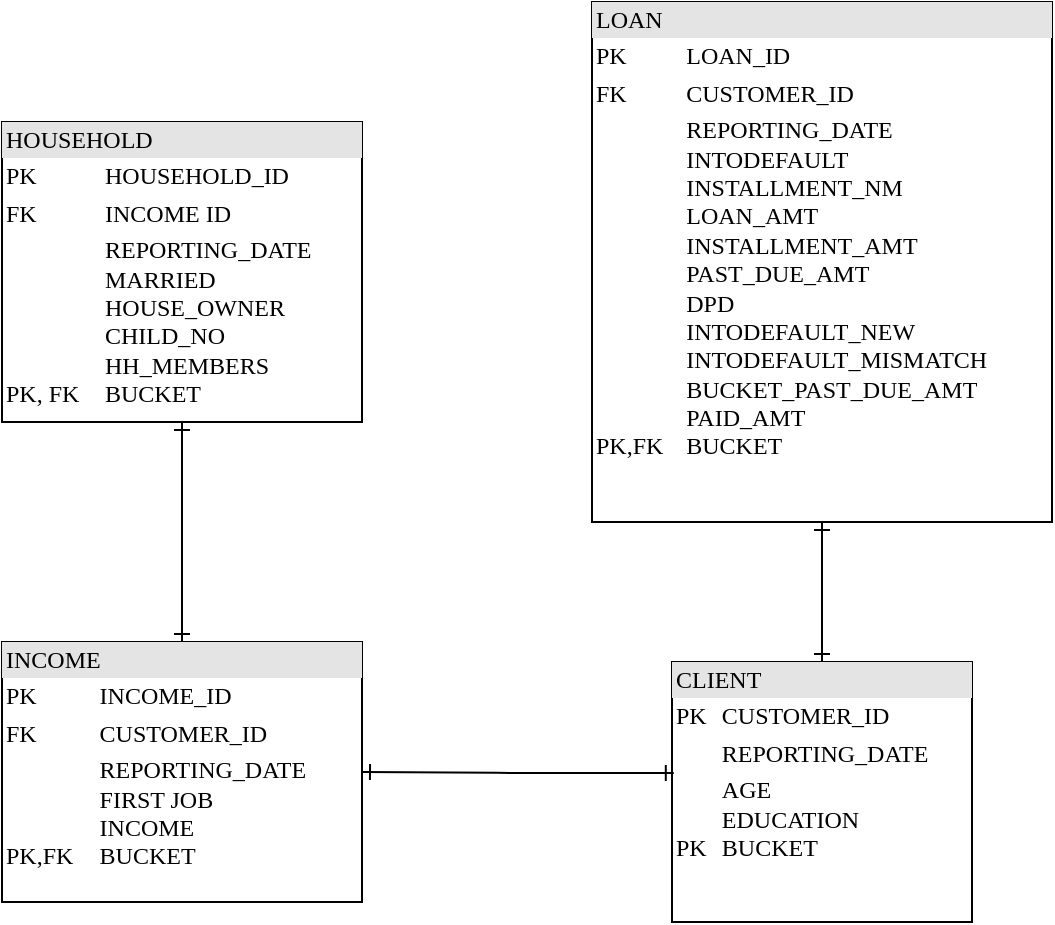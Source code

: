 <mxfile version="24.2.5" type="device">
  <diagram name="Page-1" id="2ca16b54-16f6-2749-3443-fa8db7711227">
    <mxGraphModel dx="1674" dy="780" grid="1" gridSize="10" guides="1" tooltips="1" connect="1" arrows="1" fold="1" page="1" pageScale="1" pageWidth="1100" pageHeight="850" background="none" math="0" shadow="0">
      <root>
        <mxCell id="0" />
        <mxCell id="1" parent="0" />
        <mxCell id="2ed32ef02a7f4228-5" value="&lt;div style=&quot;box-sizing:border-box;width:100%;background:#e4e4e4;padding:2px;&quot;&gt;HOUSEHOLD&lt;/div&gt;&lt;table style=&quot;width:100%;font-size:1em;&quot; cellpadding=&quot;2&quot; cellspacing=&quot;0&quot;&gt;&lt;tbody&gt;&lt;tr&gt;&lt;td&gt;PK&lt;/td&gt;&lt;td&gt;HOUSEHOLD_ID&lt;/td&gt;&lt;/tr&gt;&lt;tr&gt;&lt;td&gt;FK&lt;/td&gt;&lt;td&gt;INCOME ID&lt;/td&gt;&lt;/tr&gt;&lt;tr&gt;&lt;td&gt;&lt;br&gt;&lt;br&gt;&lt;br&gt;&lt;br&gt;&lt;br&gt;PK, FK&lt;/td&gt;&lt;td&gt;REPORTING_DATE&lt;br&gt;MARRIED&lt;br&gt;HOUSE_OWNER&lt;br&gt;CHILD_NO&lt;br&gt;HH_MEMBERS&lt;br&gt;BUCKET&lt;/td&gt;&lt;/tr&gt;&lt;/tbody&gt;&lt;/table&gt;" style="verticalAlign=top;align=left;overflow=fill;html=1;rounded=0;shadow=0;comic=0;labelBackgroundColor=none;strokeWidth=1;fontFamily=Verdana;fontSize=12" parent="1" vertex="1">
          <mxGeometry x="120" y="130" width="180" height="150" as="geometry" />
        </mxCell>
        <mxCell id="TLqbcLx1AKl4EytY-2Td-1" value="&lt;div style=&quot;box-sizing:border-box;width:100%;background:#e4e4e4;padding:2px;&quot;&gt;CLIENT&lt;/div&gt;&lt;table style=&quot;width:100%;font-size:1em;&quot; cellpadding=&quot;2&quot; cellspacing=&quot;0&quot;&gt;&lt;tbody&gt;&lt;tr&gt;&lt;td&gt;PK&lt;/td&gt;&lt;td&gt;CUSTOMER_ID&lt;/td&gt;&lt;/tr&gt;&lt;tr&gt;&lt;td&gt;&lt;br&gt;&lt;/td&gt;&lt;td&gt;REPORTING_DATE&lt;/td&gt;&lt;/tr&gt;&lt;tr&gt;&lt;td&gt;&lt;br&gt;&lt;br&gt;PK&lt;/td&gt;&lt;td&gt;AGE&lt;br&gt;EDUCATION&lt;br&gt;BUCKET&lt;/td&gt;&lt;/tr&gt;&lt;/tbody&gt;&lt;/table&gt;" style="verticalAlign=top;align=left;overflow=fill;html=1;rounded=0;shadow=0;comic=0;labelBackgroundColor=none;strokeWidth=1;fontFamily=Verdana;fontSize=12" parent="1" vertex="1">
          <mxGeometry x="455" y="400" width="150" height="130" as="geometry" />
        </mxCell>
        <mxCell id="TLqbcLx1AKl4EytY-2Td-2" value="&lt;div style=&quot;box-sizing:border-box;width:100%;background:#e4e4e4;padding:2px;&quot;&gt;INCOME&lt;/div&gt;&lt;table style=&quot;width:100%;font-size:1em;&quot; cellpadding=&quot;2&quot; cellspacing=&quot;0&quot;&gt;&lt;tbody&gt;&lt;tr&gt;&lt;td&gt;PK&lt;/td&gt;&lt;td&gt;INCOME_ID&lt;/td&gt;&lt;/tr&gt;&lt;tr&gt;&lt;td&gt;FK&lt;/td&gt;&lt;td&gt;CUSTOMER_ID&lt;/td&gt;&lt;/tr&gt;&lt;tr&gt;&lt;td&gt;&lt;br&gt;&lt;br&gt;&lt;br&gt;PK,FK&lt;/td&gt;&lt;td&gt;REPORTING_DATE&lt;br&gt;FIRST JOB&lt;br&gt;INCOME&lt;br&gt;BUCKET&lt;/td&gt;&lt;/tr&gt;&lt;/tbody&gt;&lt;/table&gt;" style="verticalAlign=top;align=left;overflow=fill;html=1;rounded=0;shadow=0;comic=0;labelBackgroundColor=none;strokeWidth=1;fontFamily=Verdana;fontSize=12" parent="1" vertex="1">
          <mxGeometry x="120" y="390" width="180" height="130" as="geometry" />
        </mxCell>
        <mxCell id="TLqbcLx1AKl4EytY-2Td-3" value="&lt;div style=&quot;box-sizing:border-box;width:100%;background:#e4e4e4;padding:2px;&quot;&gt;LOAN&lt;/div&gt;&lt;table style=&quot;width:100%;font-size:1em;&quot; cellpadding=&quot;2&quot; cellspacing=&quot;0&quot;&gt;&lt;tbody&gt;&lt;tr&gt;&lt;td&gt;PK&lt;/td&gt;&lt;td&gt;LOAN_ID&lt;/td&gt;&lt;/tr&gt;&lt;tr&gt;&lt;td&gt;FK&lt;/td&gt;&lt;td&gt;CUSTOMER_ID&lt;/td&gt;&lt;/tr&gt;&lt;tr&gt;&lt;td&gt;&lt;br&gt;&lt;br&gt;&lt;br&gt;&lt;br&gt;&lt;br&gt;&lt;br&gt;&lt;br&gt;&lt;br&gt;&lt;br&gt;&lt;br&gt;&lt;br&gt;PK,FK&lt;/td&gt;&lt;td&gt;REPORTING_DATE&lt;br&gt;INTODEFAULT&lt;br&gt;INSTALLMENT_NM&lt;br&gt;LOAN_AMT&lt;br&gt;INSTALLMENT_AMT&lt;br&gt;PAST_DUE_AMT&lt;br&gt;DPD&lt;br&gt;INTODEFAULT_NEW&lt;br&gt;INTODEFAULT_MISMATCH&lt;br&gt;BUCKET_PAST_DUE_AMT&lt;br&gt;PAID_AMT&lt;br&gt;BUCKET&lt;/td&gt;&lt;/tr&gt;&lt;/tbody&gt;&lt;/table&gt;" style="verticalAlign=top;align=left;overflow=fill;html=1;rounded=0;shadow=0;comic=0;labelBackgroundColor=none;strokeWidth=1;fontFamily=Verdana;fontSize=12" parent="1" vertex="1">
          <mxGeometry x="415" y="70" width="230" height="260" as="geometry" />
        </mxCell>
        <mxCell id="YE687VlCR-QUFjilCF6v-1" value="" style="edgeStyle=orthogonalEdgeStyle;labelBackgroundColor=none;startArrow=ERone;endArrow=ERone;fontFamily=Verdana;fontSize=12;align=left;exitX=0.5;exitY=1;exitDx=0;exitDy=0;html=1;startFill=0;endFill=0;" parent="1" source="2ed32ef02a7f4228-5" edge="1" target="TLqbcLx1AKl4EytY-2Td-2">
          <mxGeometry relative="1" as="geometry">
            <mxPoint x="300" y="250" as="sourcePoint" />
            <mxPoint x="200" y="320" as="targetPoint" />
            <Array as="points" />
          </mxGeometry>
        </mxCell>
        <mxCell id="YE687VlCR-QUFjilCF6v-2" value="" style="edgeStyle=orthogonalEdgeStyle;entryX=1;entryY=0.5;labelBackgroundColor=none;startArrow=ERone;endArrow=ERone;fontFamily=Verdana;fontSize=12;align=left;exitX=0.006;exitY=0.427;exitDx=0;exitDy=0;entryDx=0;entryDy=0;html=1;startFill=0;endFill=0;exitPerimeter=0;" parent="1" source="TLqbcLx1AKl4EytY-2Td-1" target="TLqbcLx1AKl4EytY-2Td-2" edge="1">
          <mxGeometry relative="1" as="geometry">
            <mxPoint x="620" y="200" as="sourcePoint" />
            <mxPoint x="440" y="430" as="targetPoint" />
            <Array as="points" />
          </mxGeometry>
        </mxCell>
        <mxCell id="YE687VlCR-QUFjilCF6v-4" value="" style="edgeStyle=orthogonalEdgeStyle;labelBackgroundColor=none;startArrow=ERone;endArrow=ERone;fontFamily=Verdana;fontSize=12;align=left;exitX=0.5;exitY=0;exitDx=0;exitDy=0;html=1;startFill=0;endFill=0;" parent="1" source="TLqbcLx1AKl4EytY-2Td-1" target="TLqbcLx1AKl4EytY-2Td-3" edge="1">
          <mxGeometry relative="1" as="geometry">
            <mxPoint x="771" y="351" as="sourcePoint" />
            <mxPoint x="515" y="350" as="targetPoint" />
            <Array as="points" />
          </mxGeometry>
        </mxCell>
      </root>
    </mxGraphModel>
  </diagram>
</mxfile>
